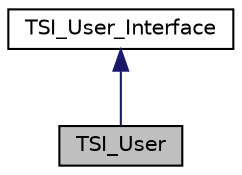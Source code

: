 digraph "TSI_User"
{
  edge [fontname="Helvetica",fontsize="10",labelfontname="Helvetica",labelfontsize="10"];
  node [fontname="Helvetica",fontsize="10",shape=record];
  Node0 [label="TSI_User",height=0.2,width=0.4,color="black", fillcolor="grey75", style="filled", fontcolor="black"];
  Node1 -> Node0 [dir="back",color="midnightblue",fontsize="10",style="solid",fontname="Helvetica"];
  Node1 [label="TSI_User_Interface",height=0.2,width=0.4,color="black", fillcolor="white", style="filled",URL="$d9/de3/interface_t_s_i___client_1_1_models_1_1_t_s_i___user___interface.html"];
}
